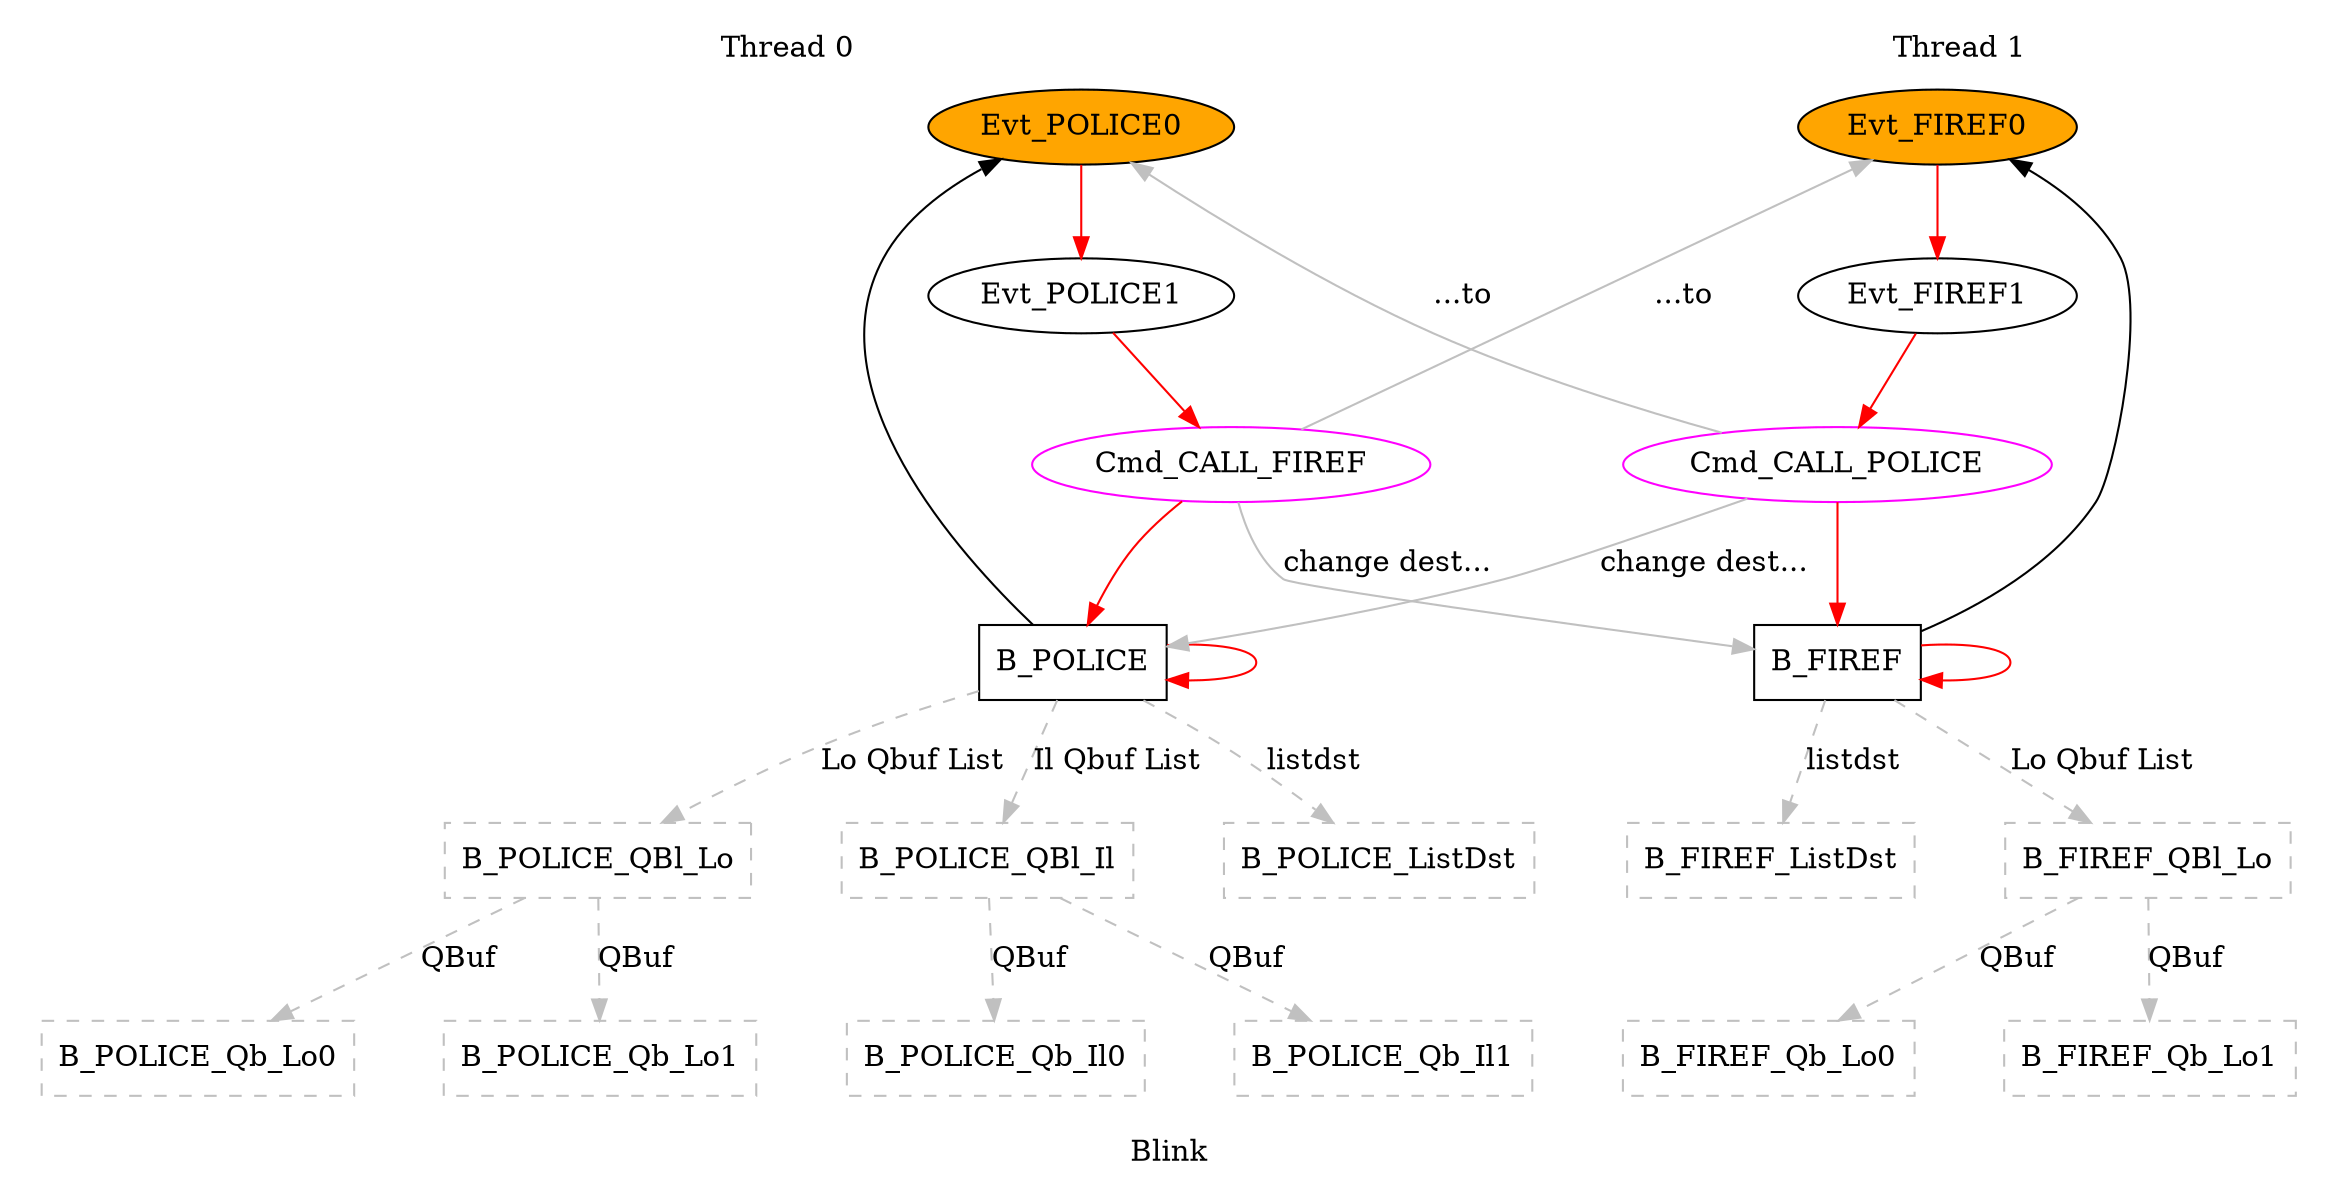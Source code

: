 digraph G {
name = "blink2";
graph [label="Blink", root="Evt_POLICE",  rankdir=TB, nodesep=0.6, mindist=0.6, ranksep=0.6, overlap=false]
node [type="TMsg", shape="rectangle",  style="filled", fillcolor="white", color="black"]
edge [type="defdst", color="red"]

subgraph cluster_0 {
  color = "none";
Evt_POLICE0        [type="TMsg",                tOffs=0, id="0x0000000000000110", par="0x123", shape="oval", fillcolor="orange"];
Evt_POLICE1        [type="TMsg",                tOffs=500, id="0x0000000000000110", par="0x123", shape="oval"];
Cmd_CALL_FIREF   [shape="oval",             tOffs=300, type="Flow", color="magenta", tValid=0, qty=1];
B_POLICE          [type="Block",         tPeriod=2000000000];
Evt_POLICE0 -> Evt_POLICE1 -> Cmd_CALL_FIREF -> B_POLICE -> B_POLICE;
B_POLICE   -> Evt_POLICE0 [type="altdst", color="black"];

B_POLICE_ListDst [type="ListDst", color="grey", style=dashed, flags=0];
B_POLICE_QBl_Lo [type="QInfo", color="grey", style=dashed, flags=0];
B_POLICE_Qb_Lo0 [type="QBuf", color="grey", style=dashed, flags=0];
B_POLICE_Qb_Lo1 [type="QBuf", color="grey", style=dashed, flags=0];
B_POLICE->B_POLICE_QBl_Lo [type="priolo", color="grey", style=dashed, label="Lo Qbuf List"];
B_POLICE_QBl_Lo->B_POLICE_Qb_Lo0 [type="meta", color="grey", style=dashed, label="QBuf"];
B_POLICE_QBl_Lo->B_POLICE_Qb_Lo1 [type="meta", color="grey", style=dashed, label="QBuf"];

B_POLICE_QBl_Il [type="QInfo", color="grey", style=dashed, flags=0];
B_POLICE_Qb_Il0 [type="QBuf", color="grey", style=dashed, flags=0];
B_POLICE_Qb_Il1 [type="QBuf", color="grey", style=dashed, flags=0];
B_POLICE->B_POLICE_QBl_Il [type="prioIl", color="grey", style=dashed, label="Il Qbuf List"];
B_POLICE_QBl_Il->B_POLICE_Qb_Il0 [type="meta", color="grey", style=dashed, label="QBuf"];
B_POLICE_QBl_Il->B_POLICE_Qb_Il1 [type="meta", color="grey", style=dashed, label="QBuf"];


B_POLICE->B_POLICE_ListDst [type="listdst", color="grey", style=dashed, label="listdst"];


label = "Thread 0"
}

subgraph cluster_1 {
Evt_FIREF0         [type="TMsg",              tOffs=0, id="0x0000000000000112", par="0x0", shape="oval", fillcolor="orange"];
Evt_FIREF1         [type="TMsg",              tOffs=0, id="0x0000000000000112", par="0x0", shape="oval"];
Cmd_CALL_POLICE   [shape="oval",             tOffs=1000, type="Flow", color="magenta", tValid=0, qty=1];
B_FIREF           [type="Block",         tPeriod=4000000000];
Evt_FIREF0  -> Evt_FIREF1 -> Cmd_CALL_POLICE -> B_FIREF -> B_FIREF;
B_FIREF   -> Evt_FIREF0 [type="altdst", color="black"];
B_FIREF_ListDst [type="ListDst", color="grey", style=dashed, flags=0];
B_FIREF_QBl_Lo [type="QInfo", color="grey", style=dashed, flags=0];
B_FIREF_Qb_Lo0 [type="QBuf", color="grey", style=dashed, flags=0];
B_FIREF_Qb_Lo1 [type="QBuf", color="grey", style=dashed, flags=0];
B_FIREF->B_FIREF_QBl_Lo [type="priolo", color="grey", style=dashed, label="Lo Qbuf List"];
B_FIREF_QBl_Lo->B_FIREF_Qb_Lo0 [type="meta", color="grey", style=dashed, label="QBuf"];
B_FIREF_QBl_Lo->B_FIREF_Qb_Lo1 [type="meta", color="grey", style=dashed, label="QBuf"];
B_FIREF->B_FIREF_ListDst [type="listdst", color="grey", style=dashed, label="listdst"];
color = "none";
label = "Thread 1"
}

Cmd_CALL_POLICE  -> B_POLICE [type="target", color="grey", label="change dest..."];
Cmd_CALL_POLICE  -> Evt_POLICE0 [type="flowdst", color="grey", label="...to"];





Cmd_CALL_FIREF  -> B_FIREF [type="target", color="grey", label="change dest..."];
Cmd_CALL_FIREF  -> Evt_FIREF0 [type="flowdst", color="grey", label="...to"];




}
